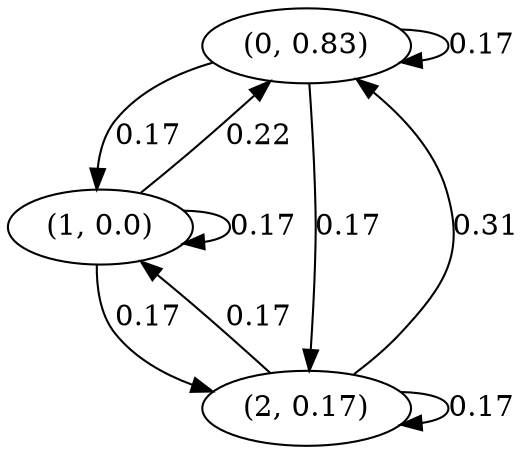 digraph {
    0 [ label = "(0, 0.83)" ]
    1 [ label = "(1, 0.0)" ]
    2 [ label = "(2, 0.17)" ]
    0 -> 0 [ label = "0.17" ]
    1 -> 1 [ label = "0.17" ]
    2 -> 2 [ label = "0.17" ]
    1 -> 0 [ label = "0.22" ]
    2 -> 0 [ label = "0.31" ]
    0 -> 1 [ label = "0.17" ]
    2 -> 1 [ label = "0.17" ]
    0 -> 2 [ label = "0.17" ]
    1 -> 2 [ label = "0.17" ]
}

